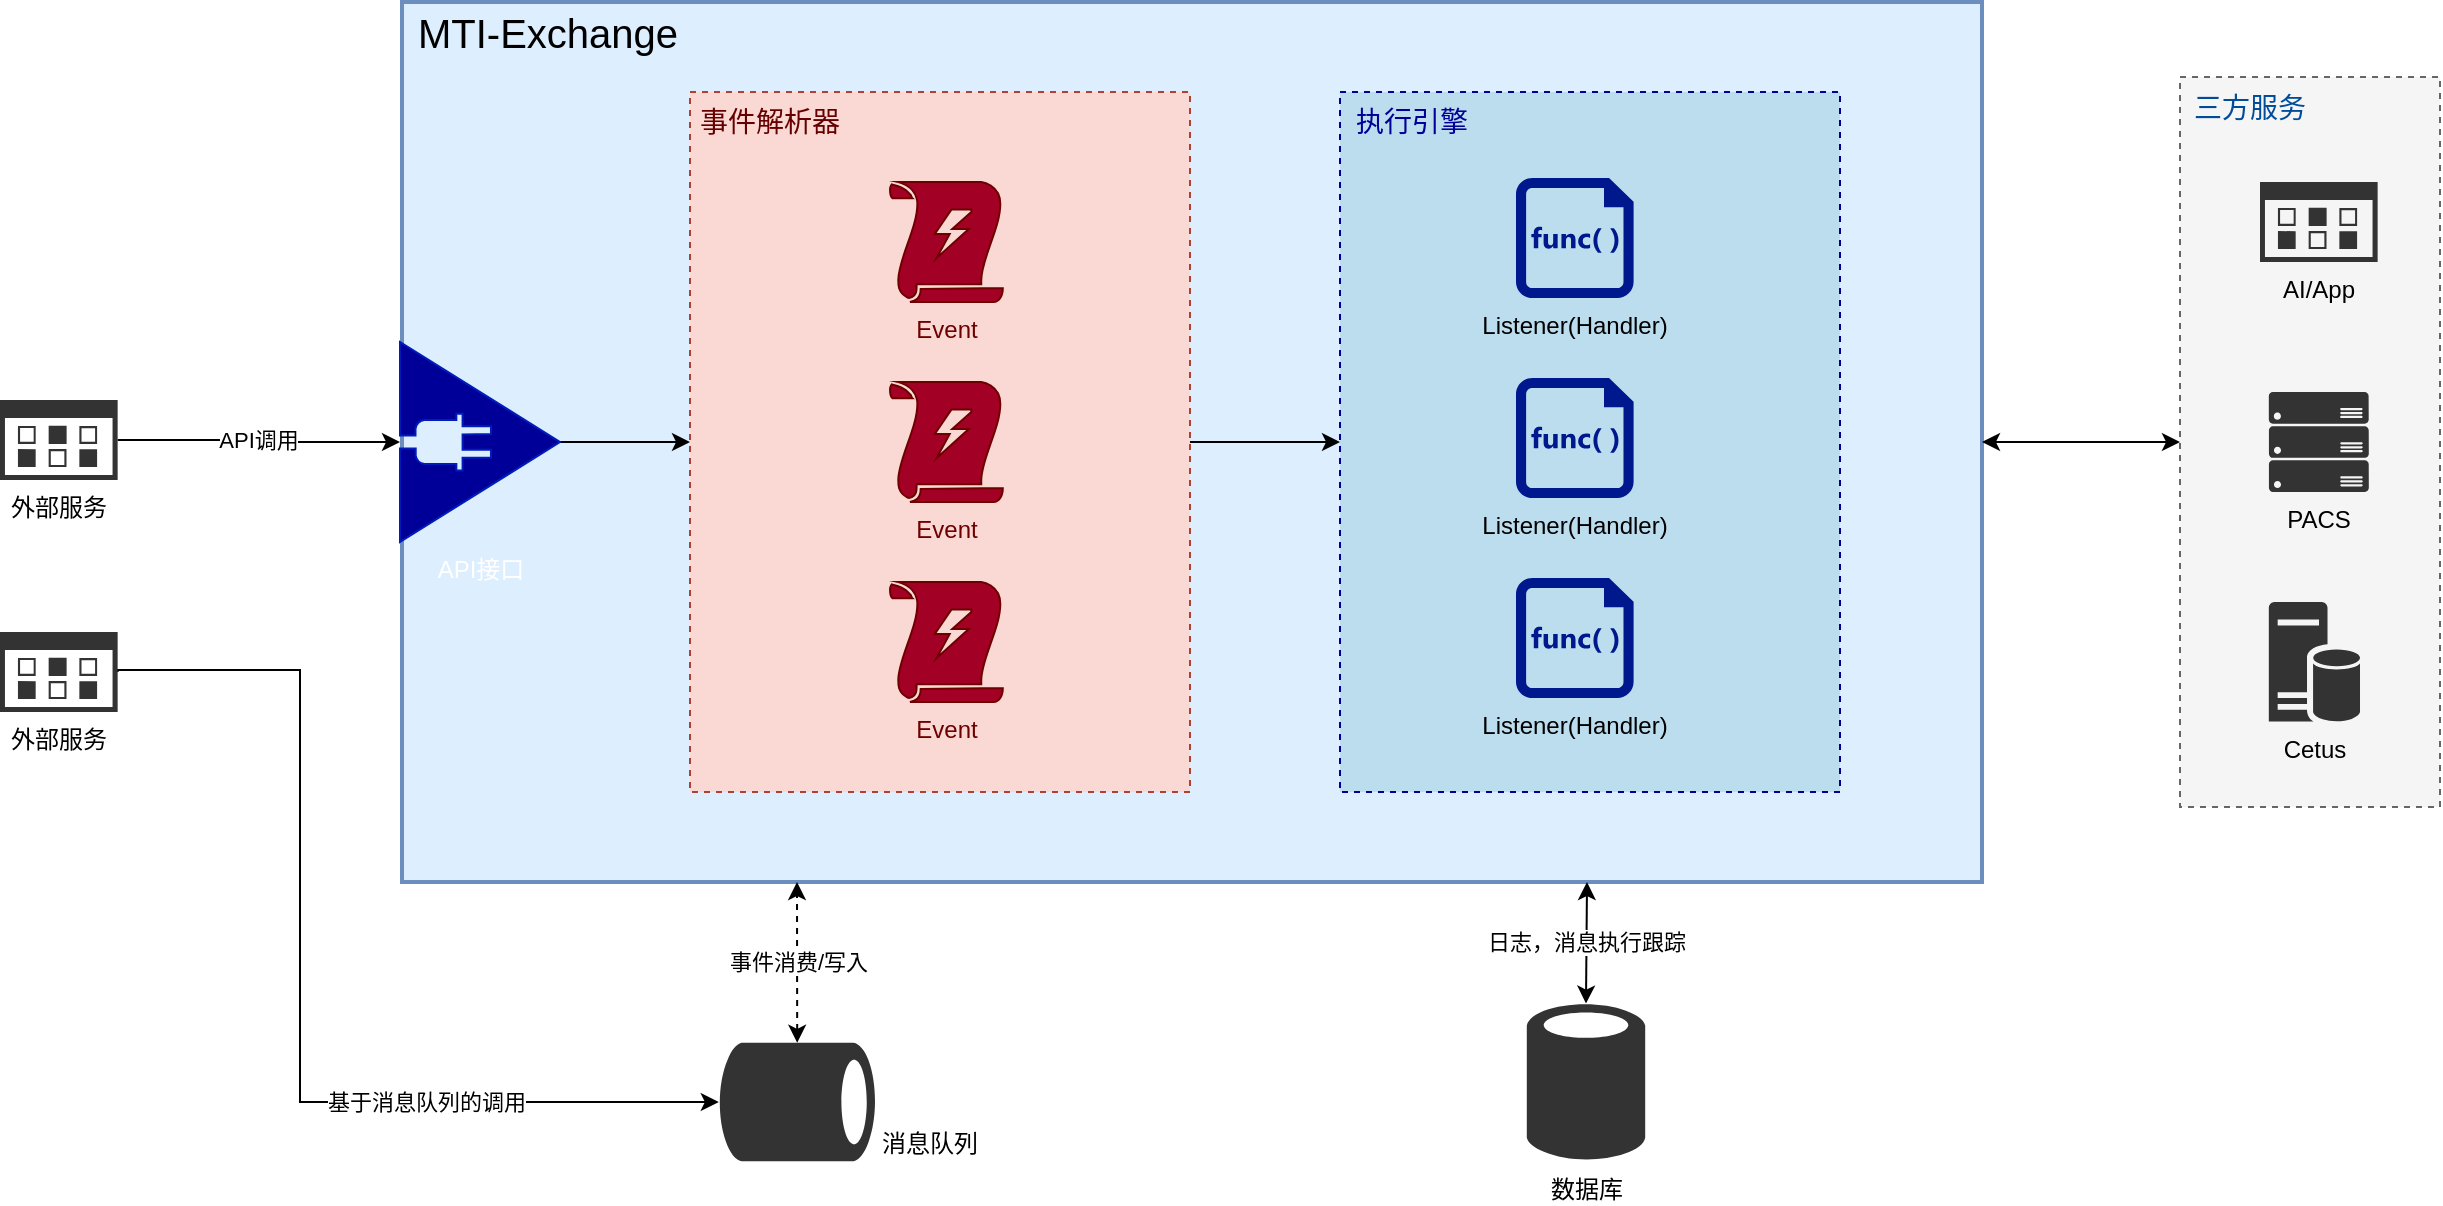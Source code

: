 <mxfile version="19.0.3" type="device"><diagram id="Rrqq3Oph1Ix_2UKmUS3D" name="Page-1"><mxGraphModel dx="2591" dy="985" grid="1" gridSize="10" guides="1" tooltips="1" connect="1" arrows="1" fold="1" page="1" pageScale="1" pageWidth="1169" pageHeight="827" math="0" shadow="0"><root><mxCell id="0"/><mxCell id="1" parent="0"/><mxCell id="WJucTW6zXZzQb4fsWksx-68" value="" style="rounded=0;whiteSpace=wrap;html=1;dashed=1;fontSize=14;fontColor=#333333;strokeColor=#666666;fillColor=#f5f5f5;" vertex="1" parent="1"><mxGeometry x="1070" y="137.5" width="130" height="365" as="geometry"/></mxCell><mxCell id="WJucTW6zXZzQb4fsWksx-20" value="" style="rounded=0;whiteSpace=wrap;html=1;fillColor=#DDEEFF;strokeColor=#6c8ebf;strokeWidth=2;" vertex="1" parent="1"><mxGeometry x="181" y="100" width="790" height="440" as="geometry"/></mxCell><mxCell id="WJucTW6zXZzQb4fsWksx-77" style="edgeStyle=orthogonalEdgeStyle;rounded=0;orthogonalLoop=1;jettySize=auto;html=1;exitX=1;exitY=0.5;exitDx=0;exitDy=0;entryX=0;entryY=0.5;entryDx=0;entryDy=0;fontSize=14;fontColor=#000099;" edge="1" parent="1" source="WJucTW6zXZzQb4fsWksx-52" target="WJucTW6zXZzQb4fsWksx-18"><mxGeometry relative="1" as="geometry"/></mxCell><mxCell id="WJucTW6zXZzQb4fsWksx-52" value="" style="rounded=0;whiteSpace=wrap;html=1;fillColor=#fad9d5;dashed=1;strokeColor=#ae4132;" vertex="1" parent="1"><mxGeometry x="325" y="145" width="250" height="350" as="geometry"/></mxCell><mxCell id="WJucTW6zXZzQb4fsWksx-18" value="" style="rounded=0;whiteSpace=wrap;html=1;fillColor=#BBDDEE;dashed=1;strokeColor=#000099;" vertex="1" parent="1"><mxGeometry x="650" y="145" width="250" height="350" as="geometry"/></mxCell><mxCell id="WJucTW6zXZzQb4fsWksx-76" style="edgeStyle=orthogonalEdgeStyle;rounded=0;orthogonalLoop=1;jettySize=auto;html=1;exitX=1;exitY=0.5;exitDx=0;exitDy=0;exitPerimeter=0;entryX=0;entryY=0.5;entryDx=0;entryDy=0;fontSize=14;fontColor=#000099;" edge="1" parent="1" source="WJucTW6zXZzQb4fsWksx-1" target="WJucTW6zXZzQb4fsWksx-52"><mxGeometry relative="1" as="geometry"/></mxCell><mxCell id="WJucTW6zXZzQb4fsWksx-1" value="API接口" style="sketch=0;aspect=fixed;pointerEvents=1;shadow=0;dashed=0;html=1;strokeColor=#001DBC;labelPosition=center;verticalLabelPosition=bottom;verticalAlign=top;align=center;fillColor=#000099;shape=mxgraph.mscae.enterprise.plug_and_play;fontColor=#ffffff;" vertex="1" parent="1"><mxGeometry x="180" y="270" width="80" height="100" as="geometry"/></mxCell><mxCell id="WJucTW6zXZzQb4fsWksx-2" value="Event" style="sketch=0;aspect=fixed;pointerEvents=1;shadow=0;dashed=0;html=1;strokeColor=#6F0000;labelPosition=center;verticalLabelPosition=bottom;verticalAlign=top;align=center;shape=mxgraph.mscae.enterprise.triggers;fillColor=#a20025;fontColor=#6F0000;" vertex="1" parent="1"><mxGeometry x="425" y="190" width="56.4" height="60" as="geometry"/></mxCell><mxCell id="WJucTW6zXZzQb4fsWksx-3" value="Event" style="sketch=0;aspect=fixed;pointerEvents=1;shadow=0;dashed=0;html=1;strokeColor=#6F0000;labelPosition=center;verticalLabelPosition=bottom;verticalAlign=top;align=center;shape=mxgraph.mscae.enterprise.triggers;fillColor=#a20025;fontColor=#6F0000;" vertex="1" parent="1"><mxGeometry x="425" y="290" width="56.4" height="60" as="geometry"/></mxCell><mxCell id="WJucTW6zXZzQb4fsWksx-4" value="Event" style="sketch=0;aspect=fixed;pointerEvents=1;shadow=0;dashed=0;html=1;strokeColor=#6F0000;labelPosition=center;verticalLabelPosition=bottom;verticalAlign=top;align=center;shape=mxgraph.mscae.enterprise.triggers;fillColor=#a20025;fontColor=#6F0000;" vertex="1" parent="1"><mxGeometry x="425" y="390" width="56.4" height="60" as="geometry"/></mxCell><mxCell id="WJucTW6zXZzQb4fsWksx-5" value="Listener(Handler)" style="sketch=0;aspect=fixed;pointerEvents=1;shadow=0;dashed=0;html=1;strokeColor=none;labelPosition=center;verticalLabelPosition=bottom;verticalAlign=top;align=center;fillColor=#00188D;shape=mxgraph.mscae.enterprise.code_file" vertex="1" parent="1"><mxGeometry x="738" y="188" width="58.8" height="60" as="geometry"/></mxCell><mxCell id="WJucTW6zXZzQb4fsWksx-6" value="Listener(Handler)" style="sketch=0;aspect=fixed;pointerEvents=1;shadow=0;dashed=0;html=1;strokeColor=none;labelPosition=center;verticalLabelPosition=bottom;verticalAlign=top;align=center;fillColor=#00188D;shape=mxgraph.mscae.enterprise.code_file" vertex="1" parent="1"><mxGeometry x="738" y="288" width="58.8" height="60" as="geometry"/></mxCell><mxCell id="WJucTW6zXZzQb4fsWksx-7" value="Listener(Handler)" style="sketch=0;aspect=fixed;pointerEvents=1;shadow=0;dashed=0;html=1;strokeColor=none;labelPosition=center;verticalLabelPosition=bottom;verticalAlign=top;align=center;fillColor=#00188D;shape=mxgraph.mscae.enterprise.code_file" vertex="1" parent="1"><mxGeometry x="738" y="388" width="58.8" height="60" as="geometry"/></mxCell><mxCell id="WJucTW6zXZzQb4fsWksx-8" value="消息队列" style="sketch=0;aspect=fixed;pointerEvents=1;shadow=0;dashed=0;html=1;strokeColor=none;labelPosition=center;verticalLabelPosition=bottom;verticalAlign=bottom;align=left;fillColor=#333333;shape=mxgraph.mscae.enterprise.database_generic;rotation=90;horizontal=0;fontColor=#000000;" vertex="1" parent="1"><mxGeometry x="349" y="610" width="59.2" height="80" as="geometry"/></mxCell><mxCell id="WJucTW6zXZzQb4fsWksx-9" value="数据库" style="sketch=0;aspect=fixed;pointerEvents=1;shadow=0;dashed=0;html=1;strokeColor=none;labelPosition=center;verticalLabelPosition=bottom;verticalAlign=top;align=center;fillColor=#333333;shape=mxgraph.mscae.enterprise.database_generic;rotation=0;" vertex="1" parent="1"><mxGeometry x="743.4" y="600" width="59.2" height="80" as="geometry"/></mxCell><mxCell id="WJucTW6zXZzQb4fsWksx-12" value="PACS" style="sketch=0;aspect=fixed;pointerEvents=1;shadow=0;dashed=0;html=1;strokeColor=none;labelPosition=center;verticalLabelPosition=bottom;verticalAlign=top;align=center;fillColor=#333333;shape=mxgraph.azure.server_rack" vertex="1" parent="1"><mxGeometry x="1114.41" y="295" width="50" height="50" as="geometry"/></mxCell><mxCell id="WJucTW6zXZzQb4fsWksx-13" value="Cetus" style="sketch=0;aspect=fixed;pointerEvents=1;shadow=0;dashed=0;html=1;strokeColor=none;labelPosition=center;verticalLabelPosition=bottom;verticalAlign=top;align=center;fillColor=#333333;shape=mxgraph.mscae.enterprise.database_server" vertex="1" parent="1"><mxGeometry x="1114.41" y="400" width="45.6" height="60" as="geometry"/></mxCell><mxCell id="WJucTW6zXZzQb4fsWksx-31" value="API调用" style="edgeStyle=orthogonalEdgeStyle;rounded=0;orthogonalLoop=1;jettySize=auto;html=1;entryX=0;entryY=0.5;entryDx=0;entryDy=0;entryPerimeter=0;fontColor=#000000;exitX=1;exitY=0.5;exitDx=0;exitDy=0;exitPerimeter=0;" edge="1" parent="1" source="WJucTW6zXZzQb4fsWksx-71" target="WJucTW6zXZzQb4fsWksx-1"><mxGeometry relative="1" as="geometry"><mxPoint x="112.8" y="319.898" as="sourcePoint"/></mxGeometry></mxCell><mxCell id="WJucTW6zXZzQb4fsWksx-38" value="事件消费/写入" style="endArrow=classic;startArrow=classic;html=1;rounded=0;fontColor=#000000;entryX=0.25;entryY=1;entryDx=0;entryDy=0;exitX=0;exitY=0.5;exitDx=0;exitDy=0;exitPerimeter=0;dashed=1;" edge="1" parent="1" source="WJucTW6zXZzQb4fsWksx-8" target="WJucTW6zXZzQb4fsWksx-20"><mxGeometry width="50" height="50" relative="1" as="geometry"><mxPoint x="260" y="510" as="sourcePoint"/><mxPoint x="310" y="460" as="targetPoint"/></mxGeometry></mxCell><mxCell id="WJucTW6zXZzQb4fsWksx-39" value="日志，消息执行跟踪" style="endArrow=classic;startArrow=classic;html=1;rounded=0;fontColor=#000000;entryX=0.75;entryY=1;entryDx=0;entryDy=0;exitX=0.5;exitY=0.01;exitDx=0;exitDy=0;exitPerimeter=0;" edge="1" parent="1" source="WJucTW6zXZzQb4fsWksx-9" target="WJucTW6zXZzQb4fsWksx-20"><mxGeometry width="50" height="50" relative="1" as="geometry"><mxPoint x="680" y="690" as="sourcePoint"/><mxPoint x="730" y="640" as="targetPoint"/></mxGeometry></mxCell><mxCell id="WJucTW6zXZzQb4fsWksx-46" style="edgeStyle=orthogonalEdgeStyle;rounded=0;orthogonalLoop=1;jettySize=auto;html=1;exitX=1;exitY=0.5;exitDx=0;exitDy=0;exitPerimeter=0;entryX=0.5;entryY=0.99;entryDx=0;entryDy=0;entryPerimeter=0;fontColor=#006EAF;" edge="1" parent="1" source="WJucTW6zXZzQb4fsWksx-72" target="WJucTW6zXZzQb4fsWksx-8"><mxGeometry relative="1" as="geometry"><mxPoint x="75" y="485.797" as="sourcePoint"/><Array as="points"><mxPoint x="130" y="434"/><mxPoint x="130" y="650"/></Array></mxGeometry></mxCell><mxCell id="WJucTW6zXZzQb4fsWksx-63" value="基于消息队列的调用" style="edgeLabel;html=1;align=center;verticalAlign=middle;resizable=0;points=[];fontColor=#000000;" vertex="1" connectable="0" parent="WJucTW6zXZzQb4fsWksx-46"><mxGeometry x="0.343" y="-3" relative="1" as="geometry"><mxPoint x="23" y="-3" as="offset"/></mxGeometry></mxCell><mxCell id="WJucTW6zXZzQb4fsWksx-47" value="&lt;font style=&quot;font-size: 20px;&quot;&gt;MTI-Exchange&lt;/font&gt;" style="text;html=1;strokeColor=none;fillColor=none;align=center;verticalAlign=middle;whiteSpace=wrap;rounded=0;dashed=1;fontColor=#000000;" vertex="1" parent="1"><mxGeometry x="180" y="100" width="148" height="30" as="geometry"/></mxCell><mxCell id="WJucTW6zXZzQb4fsWksx-48" value="执行引擎" style="text;html=1;strokeColor=none;fillColor=none;align=center;verticalAlign=middle;whiteSpace=wrap;rounded=0;dashed=1;fontColor=#000099;fontSize=14;" vertex="1" parent="1"><mxGeometry x="651" y="145" width="70" height="30" as="geometry"/></mxCell><mxCell id="WJucTW6zXZzQb4fsWksx-53" value="事件解析器" style="text;html=1;strokeColor=none;fillColor=none;align=center;verticalAlign=middle;whiteSpace=wrap;rounded=0;dashed=1;fontColor=#660000;fontSize=14;" vertex="1" parent="1"><mxGeometry x="325" y="145" width="80" height="30" as="geometry"/></mxCell><mxCell id="WJucTW6zXZzQb4fsWksx-61" value="AI/App" style="sketch=0;aspect=fixed;pointerEvents=1;shadow=0;dashed=0;html=1;strokeColor=none;labelPosition=center;verticalLabelPosition=bottom;verticalAlign=top;align=center;fillColor=#333333;shape=mxgraph.mscae.enterprise.management_console;fontColor=#000000;" vertex="1" parent="1"><mxGeometry x="1110" y="190" width="58.82" height="40" as="geometry"/></mxCell><mxCell id="WJucTW6zXZzQb4fsWksx-69" value="三方服务" style="text;html=1;strokeColor=none;fillColor=none;align=center;verticalAlign=middle;whiteSpace=wrap;rounded=0;dashed=1;fontColor=#004C99;fontSize=14;" vertex="1" parent="1"><mxGeometry x="1070" y="138" width="70" height="30" as="geometry"/></mxCell><mxCell id="WJucTW6zXZzQb4fsWksx-70" value="" style="endArrow=classic;startArrow=classic;html=1;rounded=0;fontSize=14;fontColor=#004C99;exitX=1;exitY=0.5;exitDx=0;exitDy=0;entryX=0;entryY=0.5;entryDx=0;entryDy=0;" edge="1" parent="1" source="WJucTW6zXZzQb4fsWksx-20" target="WJucTW6zXZzQb4fsWksx-68"><mxGeometry width="50" height="50" relative="1" as="geometry"><mxPoint x="1050" y="600" as="sourcePoint"/><mxPoint x="1100" y="550" as="targetPoint"/></mxGeometry></mxCell><mxCell id="WJucTW6zXZzQb4fsWksx-71" value="外部服务" style="sketch=0;aspect=fixed;pointerEvents=1;shadow=0;dashed=0;html=1;strokeColor=none;labelPosition=center;verticalLabelPosition=bottom;verticalAlign=top;align=center;fillColor=#333333;shape=mxgraph.mscae.enterprise.management_console;fontColor=#000000;" vertex="1" parent="1"><mxGeometry x="-20.0" y="299" width="58.82" height="40" as="geometry"/></mxCell><mxCell id="WJucTW6zXZzQb4fsWksx-72" value="外部服务" style="sketch=0;aspect=fixed;pointerEvents=1;shadow=0;dashed=0;html=1;strokeColor=none;labelPosition=center;verticalLabelPosition=bottom;verticalAlign=top;align=center;fillColor=#333333;shape=mxgraph.mscae.enterprise.management_console;fontColor=#000000;" vertex="1" parent="1"><mxGeometry x="-20.0" y="415" width="58.82" height="40" as="geometry"/></mxCell></root></mxGraphModel></diagram></mxfile>
